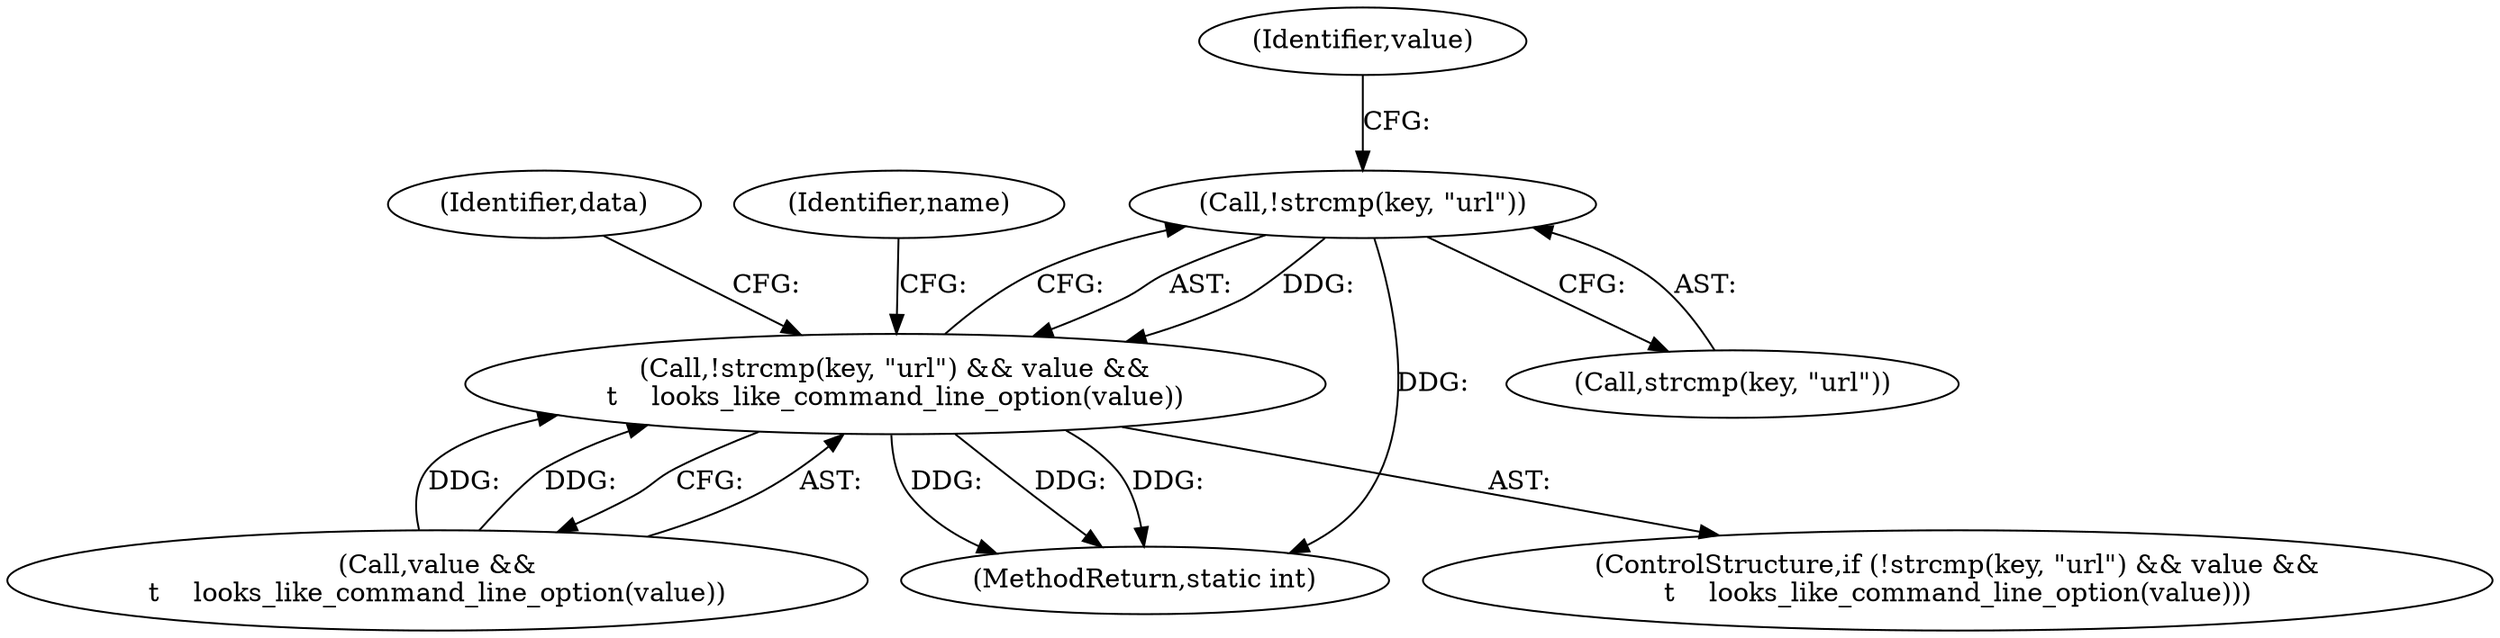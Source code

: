 digraph "0_git_a124133e1e6ab5c7a9fef6d0e6bcb084e3455b46@API" {
"1000156" [label="(Call,!strcmp(key, \"url\"))"];
"1000155" [label="(Call,!strcmp(key, \"url\") && value &&\n\t    looks_like_command_line_option(value))"];
"1000160" [label="(Call,value &&\n\t    looks_like_command_line_option(value))"];
"1000166" [label="(Identifier,data)"];
"1000157" [label="(Call,strcmp(key, \"url\"))"];
"1000179" [label="(Identifier,name)"];
"1000156" [label="(Call,!strcmp(key, \"url\"))"];
"1000182" [label="(MethodReturn,static int)"];
"1000161" [label="(Identifier,value)"];
"1000154" [label="(ControlStructure,if (!strcmp(key, \"url\") && value &&\n\t    looks_like_command_line_option(value)))"];
"1000155" [label="(Call,!strcmp(key, \"url\") && value &&\n\t    looks_like_command_line_option(value))"];
"1000156" -> "1000155"  [label="AST: "];
"1000156" -> "1000157"  [label="CFG: "];
"1000157" -> "1000156"  [label="AST: "];
"1000161" -> "1000156"  [label="CFG: "];
"1000155" -> "1000156"  [label="CFG: "];
"1000156" -> "1000182"  [label="DDG: "];
"1000156" -> "1000155"  [label="DDG: "];
"1000155" -> "1000154"  [label="AST: "];
"1000155" -> "1000160"  [label="CFG: "];
"1000160" -> "1000155"  [label="AST: "];
"1000166" -> "1000155"  [label="CFG: "];
"1000179" -> "1000155"  [label="CFG: "];
"1000155" -> "1000182"  [label="DDG: "];
"1000155" -> "1000182"  [label="DDG: "];
"1000155" -> "1000182"  [label="DDG: "];
"1000160" -> "1000155"  [label="DDG: "];
"1000160" -> "1000155"  [label="DDG: "];
}
